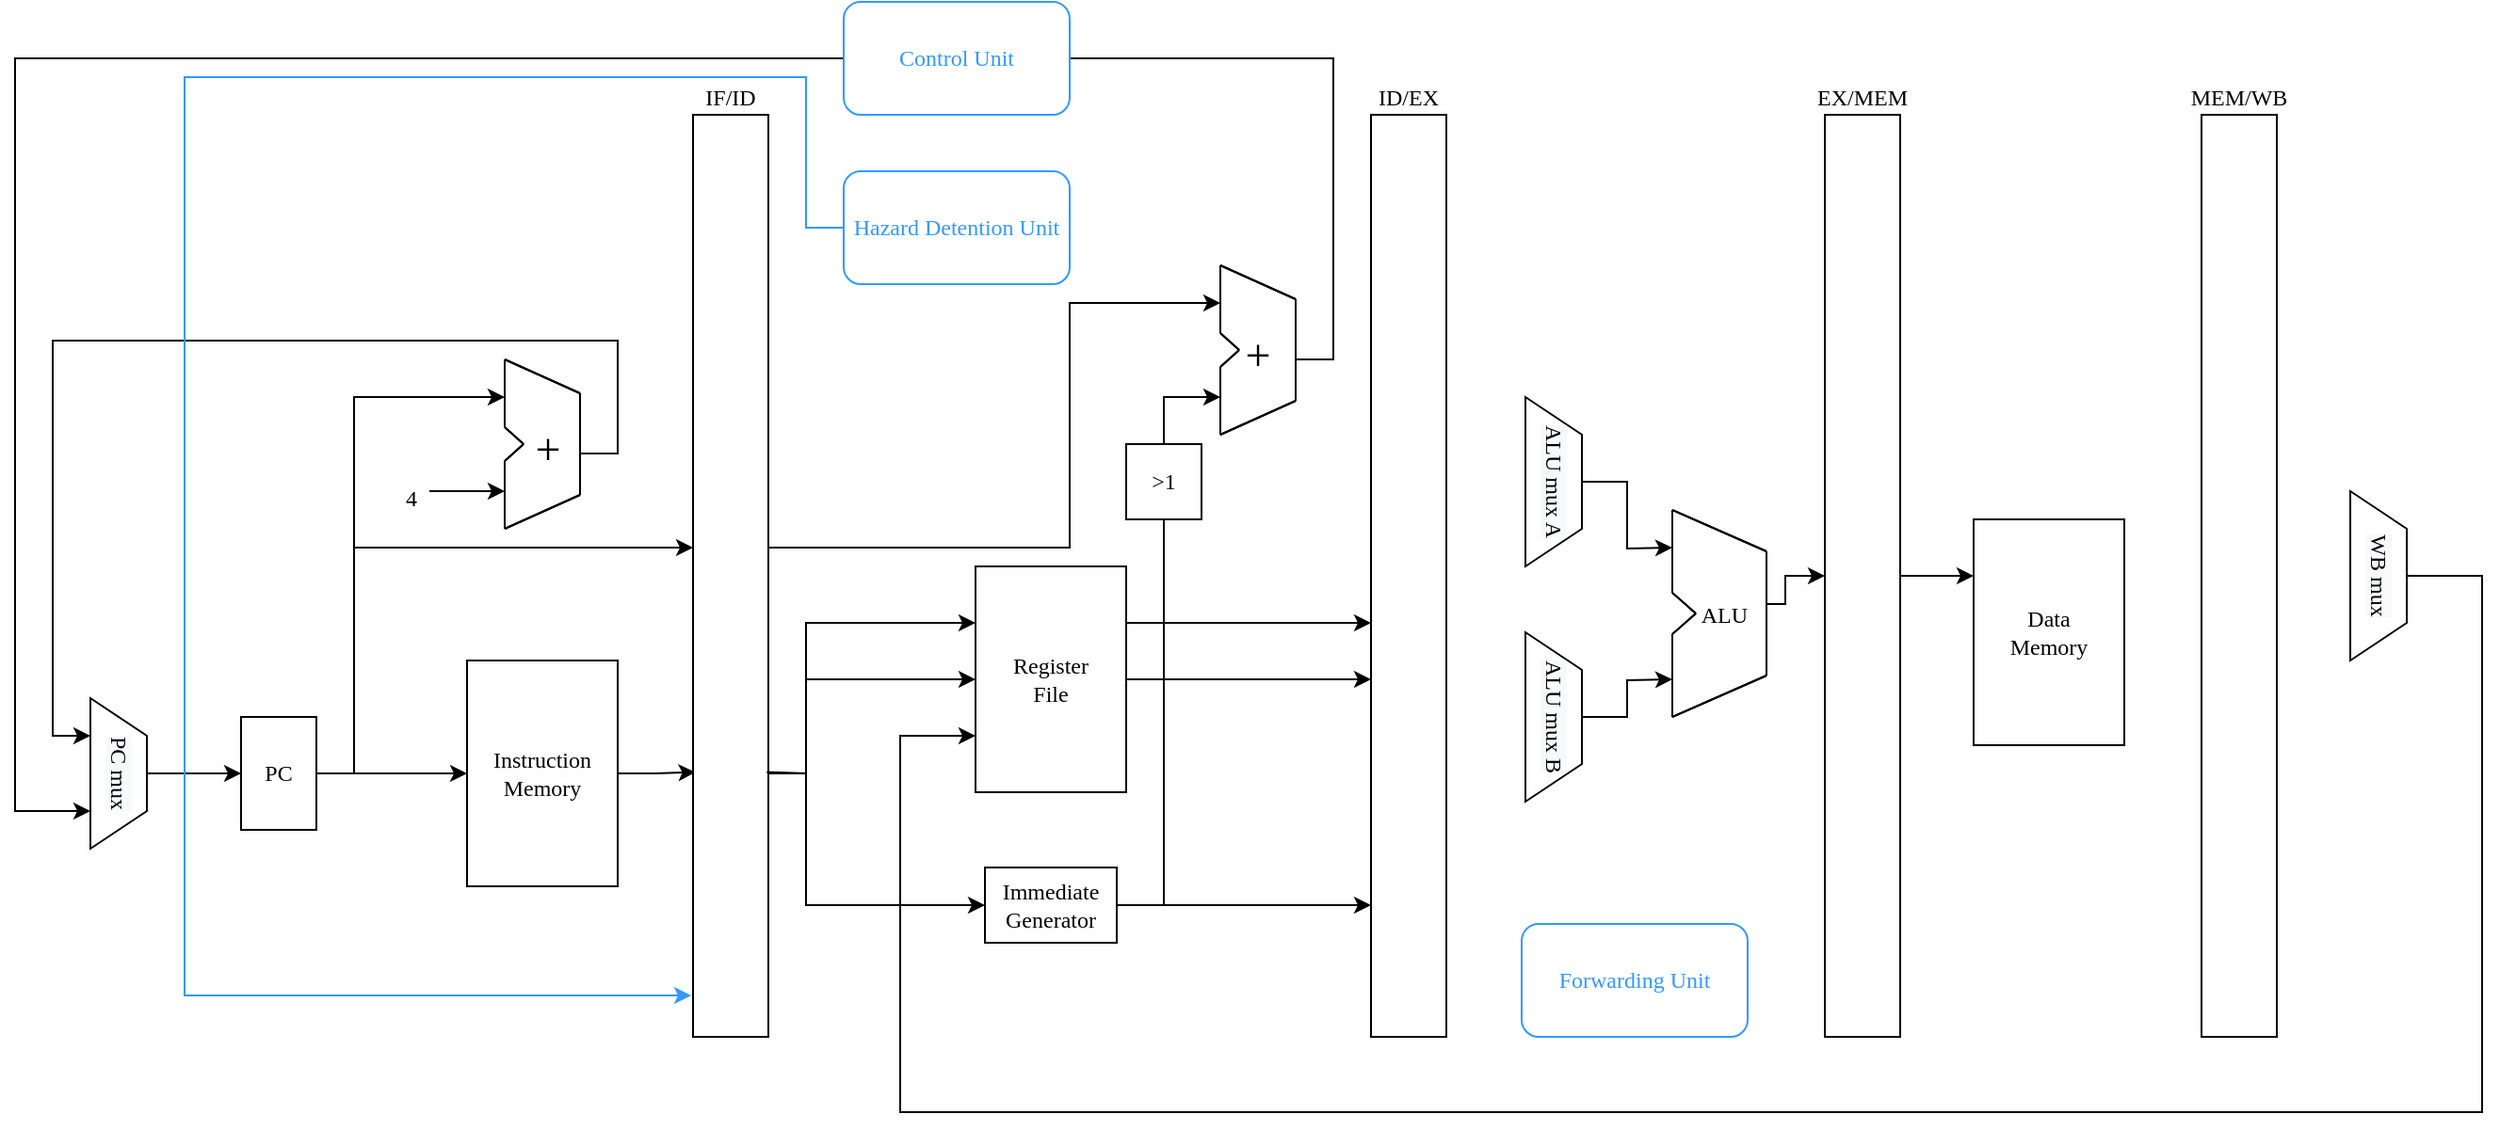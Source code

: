 <mxfile version="15.5.6" type="github">
  <diagram id="azKWPLhPDac-qttQemCD" name="Page-1">
    <mxGraphModel dx="2610" dy="2146" grid="1" gridSize="10" guides="1" tooltips="1" connect="1" arrows="1" fold="1" page="1" pageScale="1" pageWidth="827" pageHeight="1169" math="0" shadow="0">
      <root>
        <mxCell id="0" />
        <mxCell id="1" value="Datapath" parent="0" />
        <mxCell id="wjOAivdGiZ2GnUSQhhlL-131" style="edgeStyle=orthogonalEdgeStyle;rounded=0;orthogonalLoop=1;jettySize=auto;html=1;entryX=0;entryY=0.75;entryDx=0;entryDy=0;fontFamily=Computer Modern;fontSource=https%3A%2F%2Ffonts.googleapis.com%2Fcss%3Ffamily%3DComputer%2BModern;fontSize=24;fontColor=#3399FF;strokeColor=#000000;" edge="1" parent="1" source="wjOAivdGiZ2GnUSQhhlL-89" target="wjOAivdGiZ2GnUSQhhlL-74">
          <mxGeometry relative="1" as="geometry">
            <Array as="points">
              <mxPoint x="1270" y="245" />
              <mxPoint x="1270" y="530" />
              <mxPoint x="430" y="530" />
              <mxPoint x="430" y="330" />
            </Array>
          </mxGeometry>
        </mxCell>
        <mxCell id="wjOAivdGiZ2GnUSQhhlL-72" style="edgeStyle=orthogonalEdgeStyle;rounded=0;orthogonalLoop=1;jettySize=auto;html=1;entryX=0.032;entryY=0.713;entryDx=0;entryDy=0;entryPerimeter=0;fontFamily=Computer Modern;fontSource=https%3A%2F%2Ffonts.googleapis.com%2Fcss%3Ffamily%3DComputer%2BModern;fontSize=12;" edge="1" parent="1" source="wjOAivdGiZ2GnUSQhhlL-1" target="wjOAivdGiZ2GnUSQhhlL-71">
          <mxGeometry relative="1" as="geometry">
            <Array as="points" />
          </mxGeometry>
        </mxCell>
        <mxCell id="wjOAivdGiZ2GnUSQhhlL-1" value="&lt;font face=&quot;Computer Modern&quot; data-font-src=&quot;https://fonts.googleapis.com/css?family=Computer+Modern&quot;&gt;Instruction&lt;br&gt;Memory&lt;/font&gt;" style="whiteSpace=wrap;html=1;" vertex="1" parent="1">
          <mxGeometry x="200" y="290" width="80" height="120" as="geometry" />
        </mxCell>
        <mxCell id="wjOAivdGiZ2GnUSQhhlL-3" value="&lt;font face=&quot;Computer Modern&quot;&gt;Data &lt;br&gt;Memory&lt;/font&gt;" style="whiteSpace=wrap;html=1;" vertex="1" parent="1">
          <mxGeometry x="1000" y="215" width="80" height="120" as="geometry" />
        </mxCell>
        <mxCell id="wjOAivdGiZ2GnUSQhhlL-65" style="edgeStyle=orthogonalEdgeStyle;rounded=0;orthogonalLoop=1;jettySize=auto;html=1;fontFamily=Computer Modern;fontSource=https%3A%2F%2Ffonts.googleapis.com%2Fcss%3Ffamily%3DComputer%2BModern;fontSize=12;" edge="1" parent="1" source="wjOAivdGiZ2GnUSQhhlL-7" target="wjOAivdGiZ2GnUSQhhlL-63">
          <mxGeometry relative="1" as="geometry" />
        </mxCell>
        <mxCell id="wjOAivdGiZ2GnUSQhhlL-7" value="&lt;font face=&quot;Computer Modern&quot;&gt;&lt;span style=&quot;background-color: rgb(248 , 249 , 250)&quot;&gt;PC mux&lt;br&gt;&lt;/span&gt;&lt;/font&gt;" style="shape=trapezoid;perimeter=trapezoidPerimeter;whiteSpace=wrap;html=1;fixedSize=1;rotation=90;" vertex="1" parent="1">
          <mxGeometry x="-25" y="335" width="80" height="30" as="geometry" />
        </mxCell>
        <mxCell id="wjOAivdGiZ2GnUSQhhlL-41" value="  ALU" style="group;fillColor=default;fontFamily=Computer Modern;fontSource=https%3A%2F%2Ffonts.googleapis.com%2Fcss%3Ffamily%3DComputer%2BModern;verticalAlign=middle;" vertex="1" connectable="0" parent="1">
          <mxGeometry x="840" y="210" width="50" height="110" as="geometry" />
        </mxCell>
        <mxCell id="wjOAivdGiZ2GnUSQhhlL-13" value="" style="endArrow=none;html=1;rounded=0;" edge="1" parent="wjOAivdGiZ2GnUSQhhlL-41">
          <mxGeometry width="50" height="50" relative="1" as="geometry">
            <mxPoint y="44" as="sourcePoint" />
            <mxPoint as="targetPoint" />
          </mxGeometry>
        </mxCell>
        <mxCell id="wjOAivdGiZ2GnUSQhhlL-14" value="" style="endArrow=none;html=1;rounded=0;" edge="1" parent="wjOAivdGiZ2GnUSQhhlL-41">
          <mxGeometry width="50" height="50" relative="1" as="geometry">
            <mxPoint y="110.0" as="sourcePoint" />
            <mxPoint y="66" as="targetPoint" />
            <Array as="points">
              <mxPoint y="110.0" />
            </Array>
          </mxGeometry>
        </mxCell>
        <mxCell id="wjOAivdGiZ2GnUSQhhlL-15" value="" style="endArrow=none;html=1;rounded=0;" edge="1" parent="wjOAivdGiZ2GnUSQhhlL-41">
          <mxGeometry width="50" height="50" relative="1" as="geometry">
            <mxPoint y="110.0" as="sourcePoint" />
            <mxPoint x="50" y="88" as="targetPoint" />
          </mxGeometry>
        </mxCell>
        <mxCell id="wjOAivdGiZ2GnUSQhhlL-16" value="" style="endArrow=none;html=1;rounded=0;" edge="1" parent="wjOAivdGiZ2GnUSQhhlL-41">
          <mxGeometry width="50" height="50" relative="1" as="geometry">
            <mxPoint as="sourcePoint" />
            <mxPoint x="50" y="22" as="targetPoint" />
          </mxGeometry>
        </mxCell>
        <mxCell id="wjOAivdGiZ2GnUSQhhlL-17" value="" style="endArrow=none;html=1;rounded=0;" edge="1" parent="wjOAivdGiZ2GnUSQhhlL-41">
          <mxGeometry width="50" height="50" relative="1" as="geometry">
            <mxPoint x="50" y="88" as="sourcePoint" />
            <mxPoint x="50" y="22" as="targetPoint" />
          </mxGeometry>
        </mxCell>
        <mxCell id="wjOAivdGiZ2GnUSQhhlL-18" value="" style="endArrow=none;html=1;rounded=0;" edge="1" parent="wjOAivdGiZ2GnUSQhhlL-41">
          <mxGeometry width="50" height="50" relative="1" as="geometry">
            <mxPoint x="12.5" y="55.0" as="sourcePoint" />
            <mxPoint y="44" as="targetPoint" />
          </mxGeometry>
        </mxCell>
        <mxCell id="wjOAivdGiZ2GnUSQhhlL-19" value="" style="endArrow=none;html=1;rounded=0;" edge="1" parent="wjOAivdGiZ2GnUSQhhlL-41">
          <mxGeometry width="50" height="50" relative="1" as="geometry">
            <mxPoint x="12.5" y="55.0" as="sourcePoint" />
            <mxPoint y="66" as="targetPoint" />
          </mxGeometry>
        </mxCell>
        <mxCell id="wjOAivdGiZ2GnUSQhhlL-20" value="" style="endArrow=none;html=1;rounded=0;" edge="1" parent="wjOAivdGiZ2GnUSQhhlL-41">
          <mxGeometry width="50" height="50" relative="1" as="geometry">
            <mxPoint y="44" as="sourcePoint" />
            <mxPoint as="targetPoint" />
          </mxGeometry>
        </mxCell>
        <mxCell id="wjOAivdGiZ2GnUSQhhlL-21" value="" style="endArrow=none;html=1;rounded=0;" edge="1" parent="wjOAivdGiZ2GnUSQhhlL-41">
          <mxGeometry width="50" height="50" relative="1" as="geometry">
            <mxPoint y="110.0" as="sourcePoint" />
            <mxPoint y="66" as="targetPoint" />
            <Array as="points">
              <mxPoint y="110.0" />
            </Array>
          </mxGeometry>
        </mxCell>
        <mxCell id="wjOAivdGiZ2GnUSQhhlL-22" value="" style="endArrow=none;html=1;rounded=0;" edge="1" parent="wjOAivdGiZ2GnUSQhhlL-41">
          <mxGeometry width="50" height="50" relative="1" as="geometry">
            <mxPoint y="110.0" as="sourcePoint" />
            <mxPoint x="50" y="88" as="targetPoint" />
          </mxGeometry>
        </mxCell>
        <mxCell id="wjOAivdGiZ2GnUSQhhlL-23" value="" style="endArrow=none;html=1;rounded=0;" edge="1" parent="wjOAivdGiZ2GnUSQhhlL-41">
          <mxGeometry width="50" height="50" relative="1" as="geometry">
            <mxPoint as="sourcePoint" />
            <mxPoint x="50" y="22" as="targetPoint" />
          </mxGeometry>
        </mxCell>
        <mxCell id="wjOAivdGiZ2GnUSQhhlL-24" value="" style="endArrow=none;html=1;rounded=0;" edge="1" parent="wjOAivdGiZ2GnUSQhhlL-41">
          <mxGeometry width="50" height="50" relative="1" as="geometry">
            <mxPoint x="50" y="88" as="sourcePoint" />
            <mxPoint x="50" y="22" as="targetPoint" />
          </mxGeometry>
        </mxCell>
        <mxCell id="wjOAivdGiZ2GnUSQhhlL-25" value="" style="endArrow=none;html=1;rounded=0;" edge="1" parent="wjOAivdGiZ2GnUSQhhlL-41">
          <mxGeometry width="50" height="50" relative="1" as="geometry">
            <mxPoint x="12.5" y="55.0" as="sourcePoint" />
            <mxPoint y="44" as="targetPoint" />
          </mxGeometry>
        </mxCell>
        <mxCell id="wjOAivdGiZ2GnUSQhhlL-26" value="" style="endArrow=none;html=1;rounded=0;" edge="1" parent="wjOAivdGiZ2GnUSQhhlL-41">
          <mxGeometry width="50" height="50" relative="1" as="geometry">
            <mxPoint x="12.5" y="55.0" as="sourcePoint" />
            <mxPoint y="66" as="targetPoint" />
          </mxGeometry>
        </mxCell>
        <mxCell id="wjOAivdGiZ2GnUSQhhlL-45" value=" +" style="group;fillColor=default;fontFamily=Computer Modern;fontSource=https%3A%2F%2Ffonts.googleapis.com%2Fcss%3Ffamily%3DComputer%2BModern;fontSize=24;verticalAlign=middle;align=center;" vertex="1" connectable="0" parent="1">
          <mxGeometry x="220" y="130" width="40" height="90" as="geometry" />
        </mxCell>
        <mxCell id="wjOAivdGiZ2GnUSQhhlL-46" value="" style="endArrow=none;html=1;rounded=0;" edge="1" parent="wjOAivdGiZ2GnUSQhhlL-45">
          <mxGeometry width="50" height="50" relative="1" as="geometry">
            <mxPoint y="36" as="sourcePoint" />
            <mxPoint as="targetPoint" />
          </mxGeometry>
        </mxCell>
        <mxCell id="wjOAivdGiZ2GnUSQhhlL-47" value="" style="endArrow=none;html=1;rounded=0;" edge="1" parent="wjOAivdGiZ2GnUSQhhlL-45">
          <mxGeometry width="50" height="50" relative="1" as="geometry">
            <mxPoint y="90.0" as="sourcePoint" />
            <mxPoint y="54" as="targetPoint" />
            <Array as="points">
              <mxPoint y="90.0" />
            </Array>
          </mxGeometry>
        </mxCell>
        <mxCell id="wjOAivdGiZ2GnUSQhhlL-48" value="" style="endArrow=none;html=1;rounded=0;" edge="1" parent="wjOAivdGiZ2GnUSQhhlL-45">
          <mxGeometry width="50" height="50" relative="1" as="geometry">
            <mxPoint y="90.0" as="sourcePoint" />
            <mxPoint x="40" y="72" as="targetPoint" />
          </mxGeometry>
        </mxCell>
        <mxCell id="wjOAivdGiZ2GnUSQhhlL-49" value="" style="endArrow=none;html=1;rounded=0;" edge="1" parent="wjOAivdGiZ2GnUSQhhlL-45">
          <mxGeometry width="50" height="50" relative="1" as="geometry">
            <mxPoint as="sourcePoint" />
            <mxPoint x="40" y="18" as="targetPoint" />
          </mxGeometry>
        </mxCell>
        <mxCell id="wjOAivdGiZ2GnUSQhhlL-50" value="" style="endArrow=none;html=1;rounded=0;" edge="1" parent="wjOAivdGiZ2GnUSQhhlL-45">
          <mxGeometry width="50" height="50" relative="1" as="geometry">
            <mxPoint x="40" y="72" as="sourcePoint" />
            <mxPoint x="40" y="18" as="targetPoint" />
          </mxGeometry>
        </mxCell>
        <mxCell id="wjOAivdGiZ2GnUSQhhlL-51" value="" style="endArrow=none;html=1;rounded=0;" edge="1" parent="wjOAivdGiZ2GnUSQhhlL-45">
          <mxGeometry width="50" height="50" relative="1" as="geometry">
            <mxPoint x="10" y="45.0" as="sourcePoint" />
            <mxPoint y="36" as="targetPoint" />
          </mxGeometry>
        </mxCell>
        <mxCell id="wjOAivdGiZ2GnUSQhhlL-52" value="" style="endArrow=none;html=1;rounded=0;" edge="1" parent="wjOAivdGiZ2GnUSQhhlL-45">
          <mxGeometry width="50" height="50" relative="1" as="geometry">
            <mxPoint x="10" y="45.0" as="sourcePoint" />
            <mxPoint y="54" as="targetPoint" />
          </mxGeometry>
        </mxCell>
        <mxCell id="wjOAivdGiZ2GnUSQhhlL-53" value="" style="endArrow=none;html=1;rounded=0;" edge="1" parent="wjOAivdGiZ2GnUSQhhlL-45">
          <mxGeometry width="50" height="50" relative="1" as="geometry">
            <mxPoint y="36" as="sourcePoint" />
            <mxPoint as="targetPoint" />
          </mxGeometry>
        </mxCell>
        <mxCell id="wjOAivdGiZ2GnUSQhhlL-54" value="" style="endArrow=none;html=1;rounded=0;" edge="1" parent="wjOAivdGiZ2GnUSQhhlL-45">
          <mxGeometry width="50" height="50" relative="1" as="geometry">
            <mxPoint y="90.0" as="sourcePoint" />
            <mxPoint y="54" as="targetPoint" />
            <Array as="points">
              <mxPoint y="90.0" />
            </Array>
          </mxGeometry>
        </mxCell>
        <mxCell id="wjOAivdGiZ2GnUSQhhlL-55" value="" style="endArrow=none;html=1;rounded=0;" edge="1" parent="wjOAivdGiZ2GnUSQhhlL-45">
          <mxGeometry width="50" height="50" relative="1" as="geometry">
            <mxPoint y="90.0" as="sourcePoint" />
            <mxPoint x="40" y="72" as="targetPoint" />
          </mxGeometry>
        </mxCell>
        <mxCell id="wjOAivdGiZ2GnUSQhhlL-56" value="" style="endArrow=none;html=1;rounded=0;" edge="1" parent="wjOAivdGiZ2GnUSQhhlL-45">
          <mxGeometry width="50" height="50" relative="1" as="geometry">
            <mxPoint as="sourcePoint" />
            <mxPoint x="40" y="18" as="targetPoint" />
          </mxGeometry>
        </mxCell>
        <mxCell id="wjOAivdGiZ2GnUSQhhlL-57" value="" style="endArrow=none;html=1;rounded=0;" edge="1" parent="wjOAivdGiZ2GnUSQhhlL-45">
          <mxGeometry width="50" height="50" relative="1" as="geometry">
            <mxPoint x="40" y="72" as="sourcePoint" />
            <mxPoint x="40" y="18" as="targetPoint" />
          </mxGeometry>
        </mxCell>
        <mxCell id="wjOAivdGiZ2GnUSQhhlL-58" value="" style="endArrow=none;html=1;rounded=0;" edge="1" parent="wjOAivdGiZ2GnUSQhhlL-45">
          <mxGeometry width="50" height="50" relative="1" as="geometry">
            <mxPoint x="10" y="45.0" as="sourcePoint" />
            <mxPoint y="36" as="targetPoint" />
          </mxGeometry>
        </mxCell>
        <mxCell id="wjOAivdGiZ2GnUSQhhlL-59" value="" style="endArrow=none;html=1;rounded=0;" edge="1" parent="wjOAivdGiZ2GnUSQhhlL-45">
          <mxGeometry width="50" height="50" relative="1" as="geometry">
            <mxPoint x="10" y="45.0" as="sourcePoint" />
            <mxPoint y="54" as="targetPoint" />
          </mxGeometry>
        </mxCell>
        <mxCell id="wjOAivdGiZ2GnUSQhhlL-62" style="edgeStyle=orthogonalEdgeStyle;rounded=0;orthogonalLoop=1;jettySize=auto;html=1;fontFamily=Computer Modern;fontSource=https%3A%2F%2Ffonts.googleapis.com%2Fcss%3Ffamily%3DComputer%2BModern;fontSize=12;" edge="1" parent="1" source="wjOAivdGiZ2GnUSQhhlL-61">
          <mxGeometry relative="1" as="geometry">
            <mxPoint x="220" y="200" as="targetPoint" />
          </mxGeometry>
        </mxCell>
        <mxCell id="wjOAivdGiZ2GnUSQhhlL-61" value="&lt;font style=&quot;font-size: 12px&quot;&gt;4&lt;/font&gt;" style="text;html=1;align=center;verticalAlign=middle;resizable=0;points=[];autosize=1;strokeColor=none;fillColor=none;fontSize=24;fontFamily=Computer Modern;" vertex="1" parent="1">
          <mxGeometry x="160" y="180" width="20" height="40" as="geometry" />
        </mxCell>
        <mxCell id="wjOAivdGiZ2GnUSQhhlL-64" style="edgeStyle=orthogonalEdgeStyle;rounded=0;orthogonalLoop=1;jettySize=auto;html=1;fontFamily=Computer Modern;fontSource=https%3A%2F%2Ffonts.googleapis.com%2Fcss%3Ffamily%3DComputer%2BModern;fontSize=12;" edge="1" parent="1" source="wjOAivdGiZ2GnUSQhhlL-63">
          <mxGeometry relative="1" as="geometry">
            <mxPoint x="220" y="150" as="targetPoint" />
            <Array as="points">
              <mxPoint x="140" y="350" />
              <mxPoint x="140" y="150" />
            </Array>
          </mxGeometry>
        </mxCell>
        <mxCell id="wjOAivdGiZ2GnUSQhhlL-70" style="edgeStyle=orthogonalEdgeStyle;rounded=0;orthogonalLoop=1;jettySize=auto;html=1;entryX=0;entryY=0.5;entryDx=0;entryDy=0;fontFamily=Computer Modern;fontSource=https%3A%2F%2Ffonts.googleapis.com%2Fcss%3Ffamily%3DComputer%2BModern;fontSize=12;" edge="1" parent="1" source="wjOAivdGiZ2GnUSQhhlL-63" target="wjOAivdGiZ2GnUSQhhlL-1">
          <mxGeometry relative="1" as="geometry" />
        </mxCell>
        <mxCell id="wjOAivdGiZ2GnUSQhhlL-122" style="edgeStyle=orthogonalEdgeStyle;rounded=0;orthogonalLoop=1;jettySize=auto;html=1;fontFamily=Computer Modern;fontSource=https%3A%2F%2Ffonts.googleapis.com%2Fcss%3Ffamily%3DComputer%2BModern;fontSize=24;fontColor=#3399FF;strokeColor=#000000;" edge="1" parent="1" source="wjOAivdGiZ2GnUSQhhlL-63" target="wjOAivdGiZ2GnUSQhhlL-71">
          <mxGeometry relative="1" as="geometry">
            <Array as="points">
              <mxPoint x="140" y="350" />
              <mxPoint x="140" y="230" />
            </Array>
          </mxGeometry>
        </mxCell>
        <mxCell id="wjOAivdGiZ2GnUSQhhlL-63" value="&lt;font face=&quot;Computer Modern&quot;&gt;PC&lt;/font&gt;" style="whiteSpace=wrap;html=1;" vertex="1" parent="1">
          <mxGeometry x="80" y="320" width="40" height="60" as="geometry" />
        </mxCell>
        <mxCell id="wjOAivdGiZ2GnUSQhhlL-69" value="" style="endArrow=classic;html=1;rounded=0;fontFamily=Computer Modern;fontSource=https%3A%2F%2Ffonts.googleapis.com%2Fcss%3Ffamily%3DComputer%2BModern;fontSize=12;entryX=0.25;entryY=1;entryDx=0;entryDy=0;" edge="1" parent="1" target="wjOAivdGiZ2GnUSQhhlL-7">
          <mxGeometry width="50" height="50" relative="1" as="geometry">
            <mxPoint x="260" y="180" as="sourcePoint" />
            <mxPoint x="230" y="280" as="targetPoint" />
            <Array as="points">
              <mxPoint x="280" y="180" />
              <mxPoint x="280" y="120" />
              <mxPoint x="-20" y="120" />
              <mxPoint x="-20" y="240" />
              <mxPoint x="-20" y="330" />
            </Array>
          </mxGeometry>
        </mxCell>
        <mxCell id="wjOAivdGiZ2GnUSQhhlL-91" style="edgeStyle=orthogonalEdgeStyle;rounded=0;orthogonalLoop=1;jettySize=auto;html=1;entryX=0;entryY=0.25;entryDx=0;entryDy=0;fontFamily=Computer Modern;fontSource=https%3A%2F%2Ffonts.googleapis.com%2Fcss%3Ffamily%3DComputer%2BModern;fontSize=12;fontColor=#3399FF;strokeColor=#000000;" edge="1" parent="1" source="wjOAivdGiZ2GnUSQhhlL-71" target="wjOAivdGiZ2GnUSQhhlL-74">
          <mxGeometry relative="1" as="geometry">
            <Array as="points">
              <mxPoint x="380" y="350" />
              <mxPoint x="380" y="270" />
            </Array>
          </mxGeometry>
        </mxCell>
        <mxCell id="wjOAivdGiZ2GnUSQhhlL-93" style="edgeStyle=orthogonalEdgeStyle;rounded=0;orthogonalLoop=1;jettySize=auto;html=1;fontFamily=Computer Modern;fontSource=https%3A%2F%2Ffonts.googleapis.com%2Fcss%3Ffamily%3DComputer%2BModern;fontSize=12;fontColor=#3399FF;strokeColor=#000000;" edge="1" parent="1" source="wjOAivdGiZ2GnUSQhhlL-71" target="wjOAivdGiZ2GnUSQhhlL-74">
          <mxGeometry relative="1" as="geometry">
            <Array as="points">
              <mxPoint x="380" y="350" />
              <mxPoint x="380" y="300" />
            </Array>
          </mxGeometry>
        </mxCell>
        <mxCell id="wjOAivdGiZ2GnUSQhhlL-123" style="edgeStyle=orthogonalEdgeStyle;rounded=0;orthogonalLoop=1;jettySize=auto;html=1;fontFamily=Computer Modern;fontSource=https%3A%2F%2Ffonts.googleapis.com%2Fcss%3Ffamily%3DComputer%2BModern;fontSize=24;fontColor=#3399FF;strokeColor=#000000;" edge="1" parent="1" source="wjOAivdGiZ2GnUSQhhlL-71">
          <mxGeometry relative="1" as="geometry">
            <mxPoint x="600" y="100" as="targetPoint" />
            <Array as="points">
              <mxPoint x="520" y="230" />
              <mxPoint x="520" y="100" />
            </Array>
          </mxGeometry>
        </mxCell>
        <mxCell id="wjOAivdGiZ2GnUSQhhlL-71" value="IF/ID" style="whiteSpace=wrap;html=1;fontFamily=Computer Modern;fontSource=https%3A%2F%2Ffonts.googleapis.com%2Fcss%3Ffamily%3DComputer%2BModern;fontSize=12;fillColor=default;align=center;verticalAlign=bottom;labelPosition=center;verticalLabelPosition=top;" vertex="1" parent="1">
          <mxGeometry x="320" width="40" height="490" as="geometry" />
        </mxCell>
        <mxCell id="wjOAivdGiZ2GnUSQhhlL-134" style="edgeStyle=orthogonalEdgeStyle;rounded=0;orthogonalLoop=1;jettySize=auto;html=1;fontFamily=Computer Modern;fontSource=https%3A%2F%2Ffonts.googleapis.com%2Fcss%3Ffamily%3DComputer%2BModern;fontSize=24;fontColor=#3399FF;strokeColor=#000000;" edge="1" parent="1" source="wjOAivdGiZ2GnUSQhhlL-74" target="wjOAivdGiZ2GnUSQhhlL-76">
          <mxGeometry relative="1" as="geometry">
            <mxPoint x="650" y="300" as="targetPoint" />
            <Array as="points">
              <mxPoint x="650" y="300" />
              <mxPoint x="650" y="300" />
            </Array>
          </mxGeometry>
        </mxCell>
        <mxCell id="wjOAivdGiZ2GnUSQhhlL-74" value="&lt;font face=&quot;Computer Modern&quot;&gt;Register &lt;br&gt;File&lt;/font&gt;" style="whiteSpace=wrap;html=1;" vertex="1" parent="1">
          <mxGeometry x="470" y="240" width="80" height="120" as="geometry" />
        </mxCell>
        <mxCell id="wjOAivdGiZ2GnUSQhhlL-80" style="edgeStyle=orthogonalEdgeStyle;rounded=0;orthogonalLoop=1;jettySize=auto;html=1;fontFamily=Computer Modern;fontSource=https%3A%2F%2Ffonts.googleapis.com%2Fcss%3Ffamily%3DComputer%2BModern;fontSize=12;" edge="1" parent="1" source="wjOAivdGiZ2GnUSQhhlL-75" target="wjOAivdGiZ2GnUSQhhlL-76">
          <mxGeometry relative="1" as="geometry">
            <mxPoint x="679" y="420" as="targetPoint" />
            <Array as="points">
              <mxPoint x="670" y="420" />
              <mxPoint x="670" y="420" />
            </Array>
          </mxGeometry>
        </mxCell>
        <mxCell id="wjOAivdGiZ2GnUSQhhlL-119" style="edgeStyle=orthogonalEdgeStyle;rounded=0;orthogonalLoop=1;jettySize=auto;html=1;fontFamily=Computer Modern;fontSource=https%3A%2F%2Ffonts.googleapis.com%2Fcss%3Ffamily%3DComputer%2BModern;fontSize=24;fontColor=#3399FF;strokeColor=#000000;startArrow=none;" edge="1" parent="1" source="wjOAivdGiZ2GnUSQhhlL-120">
          <mxGeometry relative="1" as="geometry">
            <mxPoint x="600" y="150" as="targetPoint" />
            <Array as="points">
              <mxPoint x="570" y="150" />
            </Array>
          </mxGeometry>
        </mxCell>
        <mxCell id="wjOAivdGiZ2GnUSQhhlL-75" value="Immediate &lt;br&gt;Generator" style="rounded=1;whiteSpace=wrap;html=1;fontFamily=Computer Modern;fontSource=https%3A%2F%2Ffonts.googleapis.com%2Fcss%3Ffamily%3DComputer%2BModern;fontSize=12;fillColor=default;align=center;verticalAlign=middle;arcSize=0;" vertex="1" parent="1">
          <mxGeometry x="475" y="400" width="70" height="40" as="geometry" />
        </mxCell>
        <mxCell id="wjOAivdGiZ2GnUSQhhlL-76" value="ID/EX" style="whiteSpace=wrap;html=1;fontFamily=Computer Modern;fontSource=https%3A%2F%2Ffonts.googleapis.com%2Fcss%3Ffamily%3DComputer%2BModern;fontSize=12;fillColor=default;align=center;verticalAlign=bottom;labelPosition=center;verticalLabelPosition=top;" vertex="1" parent="1">
          <mxGeometry x="680" width="40" height="490" as="geometry" />
        </mxCell>
        <mxCell id="wjOAivdGiZ2GnUSQhhlL-129" style="edgeStyle=orthogonalEdgeStyle;rounded=0;orthogonalLoop=1;jettySize=auto;html=1;entryX=0;entryY=0.25;entryDx=0;entryDy=0;fontFamily=Computer Modern;fontSource=https%3A%2F%2Ffonts.googleapis.com%2Fcss%3Ffamily%3DComputer%2BModern;fontSize=24;fontColor=#3399FF;strokeColor=#000000;" edge="1" parent="1" source="wjOAivdGiZ2GnUSQhhlL-77" target="wjOAivdGiZ2GnUSQhhlL-3">
          <mxGeometry relative="1" as="geometry" />
        </mxCell>
        <mxCell id="wjOAivdGiZ2GnUSQhhlL-77" value="EX/MEM" style="whiteSpace=wrap;html=1;fontFamily=Computer Modern;fontSource=https%3A%2F%2Ffonts.googleapis.com%2Fcss%3Ffamily%3DComputer%2BModern;fontSize=12;fillColor=default;align=center;verticalAlign=bottom;labelPosition=center;verticalLabelPosition=top;" vertex="1" parent="1">
          <mxGeometry x="921" width="40" height="490" as="geometry" />
        </mxCell>
        <mxCell id="wjOAivdGiZ2GnUSQhhlL-78" value="MEM/WB" style="whiteSpace=wrap;html=1;fontFamily=Computer Modern;fontSource=https%3A%2F%2Ffonts.googleapis.com%2Fcss%3Ffamily%3DComputer%2BModern;fontSize=12;fillColor=default;align=center;verticalAlign=bottom;labelPosition=center;verticalLabelPosition=top;" vertex="1" parent="1">
          <mxGeometry x="1121" width="40" height="490" as="geometry" />
        </mxCell>
        <mxCell id="wjOAivdGiZ2GnUSQhhlL-79" style="edgeStyle=orthogonalEdgeStyle;rounded=0;orthogonalLoop=1;jettySize=auto;html=1;fontFamily=Computer Modern;fontSource=https%3A%2F%2Ffonts.googleapis.com%2Fcss%3Ffamily%3DComputer%2BModern;fontSize=12;exitX=0.979;exitY=0.713;exitDx=0;exitDy=0;exitPerimeter=0;entryX=0;entryY=0.5;entryDx=0;entryDy=0;" edge="1" parent="1" source="wjOAivdGiZ2GnUSQhhlL-71" target="wjOAivdGiZ2GnUSQhhlL-75">
          <mxGeometry relative="1" as="geometry">
            <mxPoint x="290" y="359.99" as="sourcePoint" />
            <mxPoint x="420" y="350" as="targetPoint" />
            <Array as="points">
              <mxPoint x="362" y="349" />
              <mxPoint x="380" y="350" />
              <mxPoint x="380" y="420" />
            </Array>
          </mxGeometry>
        </mxCell>
        <mxCell id="wjOAivdGiZ2GnUSQhhlL-84" style="edgeStyle=orthogonalEdgeStyle;rounded=0;orthogonalLoop=1;jettySize=auto;html=1;fontFamily=Computer Modern;fontSource=https%3A%2F%2Ffonts.googleapis.com%2Fcss%3Ffamily%3DComputer%2BModern;fontSize=12;" edge="1" parent="1" source="wjOAivdGiZ2GnUSQhhlL-81">
          <mxGeometry relative="1" as="geometry">
            <mxPoint x="840" y="230.0" as="targetPoint" />
          </mxGeometry>
        </mxCell>
        <mxCell id="wjOAivdGiZ2GnUSQhhlL-81" value="&lt;font face=&quot;Computer Modern&quot;&gt;&lt;span style=&quot;background-color: rgb(248 , 249 , 250)&quot;&gt;ALU mux A&lt;br&gt;&lt;/span&gt;&lt;/font&gt;" style="shape=trapezoid;perimeter=trapezoidPerimeter;whiteSpace=wrap;html=1;fixedSize=1;rotation=90;" vertex="1" parent="1">
          <mxGeometry x="732" y="180" width="90" height="30" as="geometry" />
        </mxCell>
        <mxCell id="wjOAivdGiZ2GnUSQhhlL-83" style="edgeStyle=orthogonalEdgeStyle;rounded=0;orthogonalLoop=1;jettySize=auto;html=1;fontFamily=Computer Modern;fontSource=https%3A%2F%2Ffonts.googleapis.com%2Fcss%3Ffamily%3DComputer%2BModern;fontSize=12;" edge="1" parent="1" source="wjOAivdGiZ2GnUSQhhlL-82">
          <mxGeometry relative="1" as="geometry">
            <mxPoint x="840" y="300" as="targetPoint" />
          </mxGeometry>
        </mxCell>
        <mxCell id="wjOAivdGiZ2GnUSQhhlL-82" value="&lt;font face=&quot;Computer Modern&quot;&gt;&lt;span style=&quot;background-color: rgb(248 , 249 , 250)&quot;&gt;ALU mux B&lt;br&gt;&lt;/span&gt;&lt;/font&gt;" style="shape=trapezoid;perimeter=trapezoidPerimeter;whiteSpace=wrap;html=1;fixedSize=1;rotation=90;" vertex="1" parent="1">
          <mxGeometry x="732" y="305" width="90" height="30" as="geometry" />
        </mxCell>
        <mxCell id="wjOAivdGiZ2GnUSQhhlL-89" value="&lt;font face=&quot;Computer Modern&quot;&gt;&lt;span style=&quot;background-color: rgb(248 , 249 , 250)&quot;&gt;WB mux&lt;br&gt;&lt;/span&gt;&lt;/font&gt;" style="shape=trapezoid;perimeter=trapezoidPerimeter;whiteSpace=wrap;html=1;fixedSize=1;rotation=90;" vertex="1" parent="1">
          <mxGeometry x="1170" y="230" width="90" height="30" as="geometry" />
        </mxCell>
        <mxCell id="wjOAivdGiZ2GnUSQhhlL-104" value="+" style="group;fillColor=default;fontFamily=Computer Modern;fontSource=https%3A%2F%2Ffonts.googleapis.com%2Fcss%3Ffamily%3DComputer%2BModern;verticalAlign=middle;fontSize=24;" vertex="1" connectable="0" parent="1">
          <mxGeometry x="600" y="80" width="40" height="90" as="geometry" />
        </mxCell>
        <mxCell id="wjOAivdGiZ2GnUSQhhlL-105" value="" style="endArrow=none;html=1;rounded=0;" edge="1" parent="wjOAivdGiZ2GnUSQhhlL-104">
          <mxGeometry width="50" height="50" relative="1" as="geometry">
            <mxPoint y="36" as="sourcePoint" />
            <mxPoint as="targetPoint" />
          </mxGeometry>
        </mxCell>
        <mxCell id="wjOAivdGiZ2GnUSQhhlL-106" value="" style="endArrow=none;html=1;rounded=0;" edge="1" parent="wjOAivdGiZ2GnUSQhhlL-104">
          <mxGeometry width="50" height="50" relative="1" as="geometry">
            <mxPoint y="90.0" as="sourcePoint" />
            <mxPoint y="54" as="targetPoint" />
            <Array as="points">
              <mxPoint y="90.0" />
            </Array>
          </mxGeometry>
        </mxCell>
        <mxCell id="wjOAivdGiZ2GnUSQhhlL-107" value="" style="endArrow=none;html=1;rounded=0;" edge="1" parent="wjOAivdGiZ2GnUSQhhlL-104">
          <mxGeometry width="50" height="50" relative="1" as="geometry">
            <mxPoint y="90.0" as="sourcePoint" />
            <mxPoint x="40" y="72" as="targetPoint" />
          </mxGeometry>
        </mxCell>
        <mxCell id="wjOAivdGiZ2GnUSQhhlL-108" value="" style="endArrow=none;html=1;rounded=0;" edge="1" parent="wjOAivdGiZ2GnUSQhhlL-104">
          <mxGeometry width="50" height="50" relative="1" as="geometry">
            <mxPoint as="sourcePoint" />
            <mxPoint x="40" y="18" as="targetPoint" />
          </mxGeometry>
        </mxCell>
        <mxCell id="wjOAivdGiZ2GnUSQhhlL-109" value="" style="endArrow=none;html=1;rounded=0;" edge="1" parent="wjOAivdGiZ2GnUSQhhlL-104">
          <mxGeometry width="50" height="50" relative="1" as="geometry">
            <mxPoint x="40" y="72" as="sourcePoint" />
            <mxPoint x="40" y="18" as="targetPoint" />
          </mxGeometry>
        </mxCell>
        <mxCell id="wjOAivdGiZ2GnUSQhhlL-110" value="" style="endArrow=none;html=1;rounded=0;" edge="1" parent="wjOAivdGiZ2GnUSQhhlL-104">
          <mxGeometry width="50" height="50" relative="1" as="geometry">
            <mxPoint x="10" y="45.0" as="sourcePoint" />
            <mxPoint y="36" as="targetPoint" />
          </mxGeometry>
        </mxCell>
        <mxCell id="wjOAivdGiZ2GnUSQhhlL-111" value="" style="endArrow=none;html=1;rounded=0;" edge="1" parent="wjOAivdGiZ2GnUSQhhlL-104">
          <mxGeometry width="50" height="50" relative="1" as="geometry">
            <mxPoint x="10" y="45.0" as="sourcePoint" />
            <mxPoint y="54" as="targetPoint" />
          </mxGeometry>
        </mxCell>
        <mxCell id="wjOAivdGiZ2GnUSQhhlL-112" value="" style="endArrow=none;html=1;rounded=0;" edge="1" parent="wjOAivdGiZ2GnUSQhhlL-104">
          <mxGeometry width="50" height="50" relative="1" as="geometry">
            <mxPoint y="36" as="sourcePoint" />
            <mxPoint as="targetPoint" />
          </mxGeometry>
        </mxCell>
        <mxCell id="wjOAivdGiZ2GnUSQhhlL-113" value="" style="endArrow=none;html=1;rounded=0;" edge="1" parent="wjOAivdGiZ2GnUSQhhlL-104">
          <mxGeometry width="50" height="50" relative="1" as="geometry">
            <mxPoint y="90.0" as="sourcePoint" />
            <mxPoint y="54" as="targetPoint" />
            <Array as="points">
              <mxPoint y="90.0" />
            </Array>
          </mxGeometry>
        </mxCell>
        <mxCell id="wjOAivdGiZ2GnUSQhhlL-114" value="" style="endArrow=none;html=1;rounded=0;" edge="1" parent="wjOAivdGiZ2GnUSQhhlL-104">
          <mxGeometry width="50" height="50" relative="1" as="geometry">
            <mxPoint y="90.0" as="sourcePoint" />
            <mxPoint x="40" y="72" as="targetPoint" />
          </mxGeometry>
        </mxCell>
        <mxCell id="wjOAivdGiZ2GnUSQhhlL-115" value="" style="endArrow=none;html=1;rounded=0;" edge="1" parent="wjOAivdGiZ2GnUSQhhlL-104">
          <mxGeometry width="50" height="50" relative="1" as="geometry">
            <mxPoint as="sourcePoint" />
            <mxPoint x="40" y="18" as="targetPoint" />
          </mxGeometry>
        </mxCell>
        <mxCell id="wjOAivdGiZ2GnUSQhhlL-116" value="" style="endArrow=none;html=1;rounded=0;" edge="1" parent="wjOAivdGiZ2GnUSQhhlL-104">
          <mxGeometry width="50" height="50" relative="1" as="geometry">
            <mxPoint x="40" y="72" as="sourcePoint" />
            <mxPoint x="40" y="18" as="targetPoint" />
          </mxGeometry>
        </mxCell>
        <mxCell id="wjOAivdGiZ2GnUSQhhlL-117" value="" style="endArrow=none;html=1;rounded=0;" edge="1" parent="wjOAivdGiZ2GnUSQhhlL-104">
          <mxGeometry width="50" height="50" relative="1" as="geometry">
            <mxPoint x="10" y="45.0" as="sourcePoint" />
            <mxPoint y="36" as="targetPoint" />
          </mxGeometry>
        </mxCell>
        <mxCell id="wjOAivdGiZ2GnUSQhhlL-118" value="" style="endArrow=none;html=1;rounded=0;" edge="1" parent="wjOAivdGiZ2GnUSQhhlL-104">
          <mxGeometry width="50" height="50" relative="1" as="geometry">
            <mxPoint x="10" y="45.0" as="sourcePoint" />
            <mxPoint y="54" as="targetPoint" />
          </mxGeometry>
        </mxCell>
        <mxCell id="wjOAivdGiZ2GnUSQhhlL-120" value="&amp;gt;1" style="rounded=1;whiteSpace=wrap;html=1;fontFamily=Computer Modern;fontSource=https%3A%2F%2Ffonts.googleapis.com%2Fcss%3Ffamily%3DComputer%2BModern;fontSize=12;fillColor=default;align=center;verticalAlign=middle;arcSize=0;" vertex="1" parent="1">
          <mxGeometry x="550" y="175" width="40" height="40" as="geometry" />
        </mxCell>
        <mxCell id="wjOAivdGiZ2GnUSQhhlL-121" value="" style="edgeStyle=orthogonalEdgeStyle;rounded=0;orthogonalLoop=1;jettySize=auto;html=1;fontFamily=Computer Modern;fontSource=https%3A%2F%2Ffonts.googleapis.com%2Fcss%3Ffamily%3DComputer%2BModern;fontSize=24;fontColor=#3399FF;strokeColor=#000000;endArrow=none;" edge="1" parent="1" source="wjOAivdGiZ2GnUSQhhlL-75" target="wjOAivdGiZ2GnUSQhhlL-120">
          <mxGeometry relative="1" as="geometry">
            <mxPoint x="600" y="150" as="targetPoint" />
            <mxPoint x="470" y="420.053" as="sourcePoint" />
            <Array as="points">
              <mxPoint x="570" y="420" />
            </Array>
          </mxGeometry>
        </mxCell>
        <mxCell id="wjOAivdGiZ2GnUSQhhlL-130" style="edgeStyle=orthogonalEdgeStyle;rounded=0;orthogonalLoop=1;jettySize=auto;html=1;entryX=0;entryY=0.5;entryDx=0;entryDy=0;fontFamily=Computer Modern;fontSource=https%3A%2F%2Ffonts.googleapis.com%2Fcss%3Ffamily%3DComputer%2BModern;fontSize=24;fontColor=#3399FF;strokeColor=#000000;" edge="1" parent="1" target="wjOAivdGiZ2GnUSQhhlL-77">
          <mxGeometry relative="1" as="geometry">
            <mxPoint x="890" y="260" as="sourcePoint" />
            <mxPoint x="1010" y="255" as="targetPoint" />
            <Array as="points">
              <mxPoint x="900" y="260" />
              <mxPoint x="900" y="245" />
            </Array>
          </mxGeometry>
        </mxCell>
        <mxCell id="wjOAivdGiZ2GnUSQhhlL-135" style="edgeStyle=orthogonalEdgeStyle;rounded=0;orthogonalLoop=1;jettySize=auto;html=1;fontFamily=Computer Modern;fontSource=https%3A%2F%2Ffonts.googleapis.com%2Fcss%3Ffamily%3DComputer%2BModern;fontSize=24;fontColor=#3399FF;strokeColor=#000000;exitX=1;exitY=0.25;exitDx=0;exitDy=0;" edge="1" parent="1" source="wjOAivdGiZ2GnUSQhhlL-74" target="wjOAivdGiZ2GnUSQhhlL-76">
          <mxGeometry relative="1" as="geometry">
            <mxPoint x="691" y="310.37" as="targetPoint" />
            <mxPoint x="560" y="310" as="sourcePoint" />
            <Array as="points">
              <mxPoint x="650" y="270" />
              <mxPoint x="650" y="270" />
            </Array>
          </mxGeometry>
        </mxCell>
        <mxCell id="wjOAivdGiZ2GnUSQhhlL-136" style="edgeStyle=orthogonalEdgeStyle;rounded=0;orthogonalLoop=1;jettySize=auto;html=1;fontFamily=Computer Modern;fontSource=https%3A%2F%2Ffonts.googleapis.com%2Fcss%3Ffamily%3DComputer%2BModern;fontSize=24;fontColor=#3399FF;strokeColor=#000000;entryX=0.75;entryY=1;entryDx=0;entryDy=0;" edge="1" parent="1" target="wjOAivdGiZ2GnUSQhhlL-7">
          <mxGeometry relative="1" as="geometry">
            <mxPoint x="630" y="200" as="targetPoint" />
            <mxPoint x="640" y="130" as="sourcePoint" />
            <Array as="points">
              <mxPoint x="660" y="130" />
              <mxPoint x="660" y="-30" />
              <mxPoint x="-40" y="-30" />
              <mxPoint x="-40" y="370" />
            </Array>
          </mxGeometry>
        </mxCell>
        <mxCell id="wjOAivdGiZ2GnUSQhhlL-124" value="Controls" parent="0" />
        <mxCell id="wjOAivdGiZ2GnUSQhhlL-125" style="edgeStyle=orthogonalEdgeStyle;rounded=0;orthogonalLoop=1;jettySize=auto;html=1;fontFamily=Computer Modern;fontSource=https%3A%2F%2Ffonts.googleapis.com%2Fcss%3Ffamily%3DComputer%2BModern;fontSize=12;fontColor=#3399FF;strokeColor=#3399FF;" edge="1" parent="wjOAivdGiZ2GnUSQhhlL-124" source="wjOAivdGiZ2GnUSQhhlL-126">
          <mxGeometry relative="1" as="geometry">
            <mxPoint x="319" y="468" as="targetPoint" />
            <Array as="points">
              <mxPoint x="380" y="60" />
              <mxPoint x="380" y="-20" />
              <mxPoint x="50" y="-20" />
              <mxPoint x="50" y="468" />
            </Array>
          </mxGeometry>
        </mxCell>
        <mxCell id="wjOAivdGiZ2GnUSQhhlL-126" value="&lt;font color=&quot;#3399ff&quot;&gt;Hazard Detention Unit&lt;/font&gt;" style="rounded=1;whiteSpace=wrap;html=1;fontFamily=Computer Modern;fontSource=https%3A%2F%2Ffonts.googleapis.com%2Fcss%3Ffamily%3DComputer%2BModern;fontSize=12;fillColor=default;align=center;verticalAlign=middle;fontColor=#66B2FF;strokeColor=#3399FF;" vertex="1" parent="wjOAivdGiZ2GnUSQhhlL-124">
          <mxGeometry x="400" y="30" width="120" height="60" as="geometry" />
        </mxCell>
        <mxCell id="wjOAivdGiZ2GnUSQhhlL-127" value="&lt;font color=&quot;#3399ff&quot;&gt;Control Unit&lt;/font&gt;" style="rounded=1;whiteSpace=wrap;html=1;fontFamily=Computer Modern;fontSource=https%3A%2F%2Ffonts.googleapis.com%2Fcss%3Ffamily%3DComputer%2BModern;fontSize=12;fillColor=default;align=center;verticalAlign=middle;fontColor=#66B2FF;strokeColor=#3399FF;" vertex="1" parent="wjOAivdGiZ2GnUSQhhlL-124">
          <mxGeometry x="400" y="-60" width="120" height="60" as="geometry" />
        </mxCell>
        <mxCell id="wjOAivdGiZ2GnUSQhhlL-128" value="&lt;font color=&quot;#3399ff&quot;&gt;Forwarding Unit&lt;/font&gt;" style="rounded=1;whiteSpace=wrap;html=1;fontFamily=Computer Modern;fontSource=https%3A%2F%2Ffonts.googleapis.com%2Fcss%3Ffamily%3DComputer%2BModern;fontSize=12;fillColor=default;align=center;verticalAlign=middle;fontColor=#66B2FF;strokeColor=#3399FF;" vertex="1" parent="wjOAivdGiZ2GnUSQhhlL-124">
          <mxGeometry x="760" y="430" width="120" height="60" as="geometry" />
        </mxCell>
      </root>
    </mxGraphModel>
  </diagram>
</mxfile>
